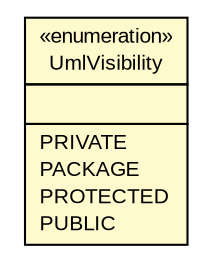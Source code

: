 #!/usr/local/bin/dot
#
# Class diagram 
# Generated by UMLGraph version R5_6_6-6-g3bdff0 (http://www.umlgraph.org/)
#

digraph G {
	edge [fontname="arial",fontsize=10,labelfontname="arial",labelfontsize=10];
	node [fontname="arial",fontsize=10,shape=plaintext];
	nodesep=0.25;
	ranksep=0.5;
	// org.tanjakostic.jcleancim.model.UmlVisibility
	c201311 [label=<<table title="org.tanjakostic.jcleancim.model.UmlVisibility" border="0" cellborder="1" cellspacing="0" cellpadding="2" port="p" bgcolor="lemonChiffon" href="./UmlVisibility.html">
		<tr><td><table border="0" cellspacing="0" cellpadding="1">
<tr><td align="center" balign="center"> &#171;enumeration&#187; </td></tr>
<tr><td align="center" balign="center"> UmlVisibility </td></tr>
		</table></td></tr>
		<tr><td><table border="0" cellspacing="0" cellpadding="1">
<tr><td align="left" balign="left">  </td></tr>
		</table></td></tr>
		<tr><td><table border="0" cellspacing="0" cellpadding="1">
<tr><td align="left" balign="left"> PRIVATE </td></tr>
<tr><td align="left" balign="left"> PACKAGE </td></tr>
<tr><td align="left" balign="left"> PROTECTED </td></tr>
<tr><td align="left" balign="left"> PUBLIC </td></tr>
		</table></td></tr>
		</table>>, URL="./UmlVisibility.html", fontname="arial", fontcolor="black", fontsize=10.0];
}

